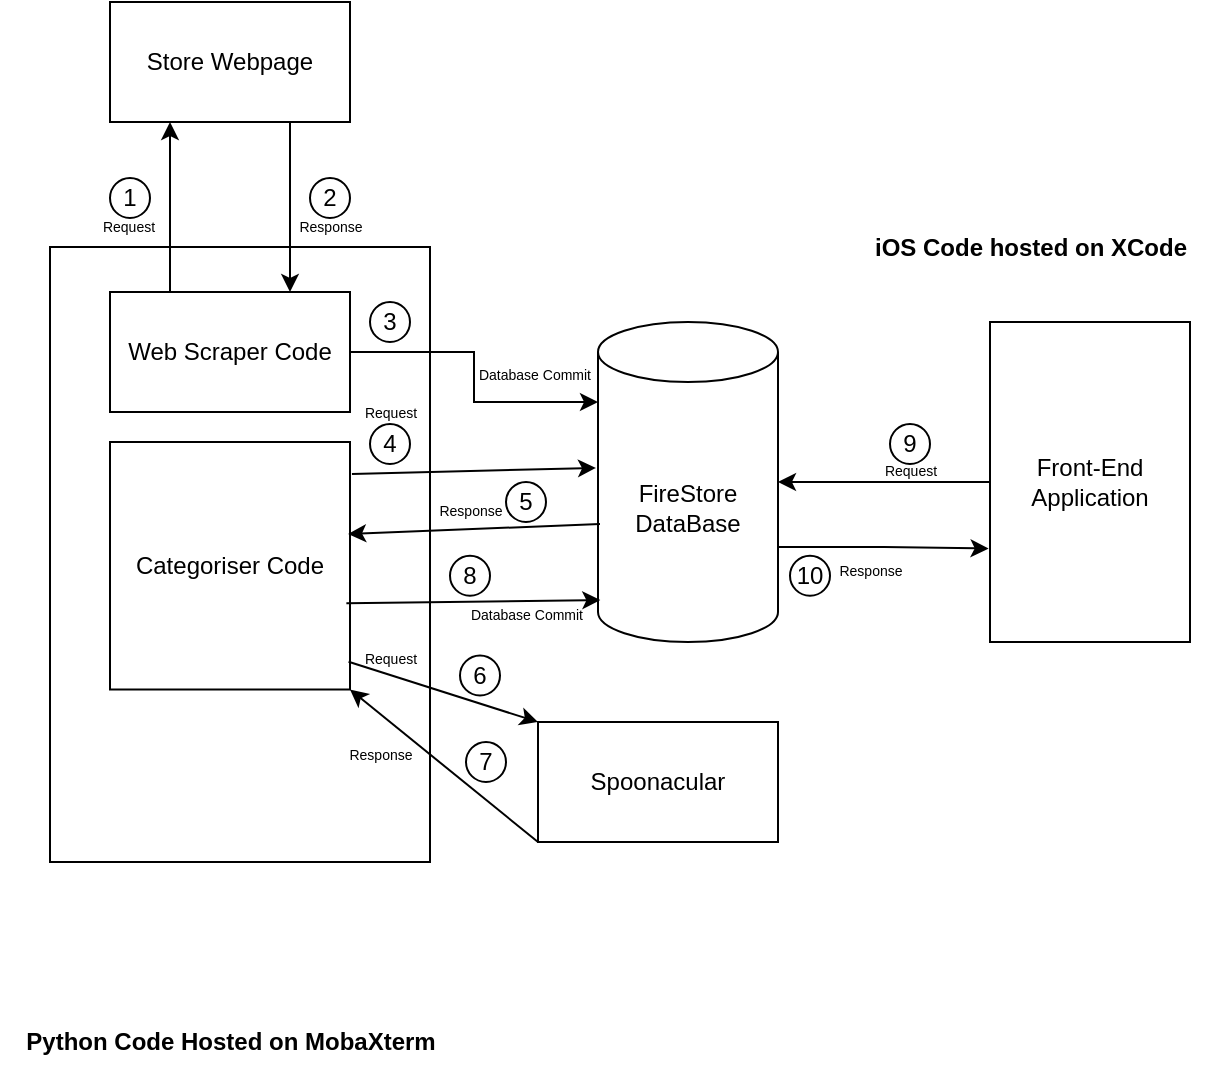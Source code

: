 <mxfile version="24.2.5" type="github">
  <diagram name="Page-1" id="VRWG1vZy8mbLd3X8vj_K">
    <mxGraphModel dx="815" dy="449" grid="1" gridSize="10" guides="1" tooltips="1" connect="1" arrows="1" fold="1" page="1" pageScale="1" pageWidth="827" pageHeight="1169" math="0" shadow="0">
      <root>
        <mxCell id="0" />
        <mxCell id="1" parent="0" />
        <mxCell id="yC2c5NxaRVqR_N39Ms-M-5" value="" style="rounded=0;whiteSpace=wrap;html=1;" vertex="1" parent="1">
          <mxGeometry x="110" y="202.5" width="190" height="307.5" as="geometry" />
        </mxCell>
        <mxCell id="yC2c5NxaRVqR_N39Ms-M-1" value="FireStore DataBase" style="shape=cylinder3;whiteSpace=wrap;html=1;boundedLbl=1;backgroundOutline=1;size=15;" vertex="1" parent="1">
          <mxGeometry x="384" y="240" width="90" height="160" as="geometry" />
        </mxCell>
        <mxCell id="yC2c5NxaRVqR_N39Ms-M-2" value="Front-End Application" style="rounded=0;whiteSpace=wrap;html=1;" vertex="1" parent="1">
          <mxGeometry x="580" y="240" width="100" height="160" as="geometry" />
        </mxCell>
        <mxCell id="yC2c5NxaRVqR_N39Ms-M-3" style="edgeStyle=orthogonalEdgeStyle;rounded=0;orthogonalLoop=1;jettySize=auto;html=1;exitX=0;exitY=0.5;exitDx=0;exitDy=0;entryX=1;entryY=0.5;entryDx=0;entryDy=0;entryPerimeter=0;" edge="1" parent="1" source="yC2c5NxaRVqR_N39Ms-M-2" target="yC2c5NxaRVqR_N39Ms-M-1">
          <mxGeometry relative="1" as="geometry" />
        </mxCell>
        <mxCell id="yC2c5NxaRVqR_N39Ms-M-13" style="edgeStyle=orthogonalEdgeStyle;rounded=0;orthogonalLoop=1;jettySize=auto;html=1;exitX=0.75;exitY=1;exitDx=0;exitDy=0;entryX=0.75;entryY=0;entryDx=0;entryDy=0;" edge="1" parent="1" source="yC2c5NxaRVqR_N39Ms-M-4" target="yC2c5NxaRVqR_N39Ms-M-6">
          <mxGeometry relative="1" as="geometry" />
        </mxCell>
        <mxCell id="yC2c5NxaRVqR_N39Ms-M-4" value="Store Webpage" style="rounded=0;whiteSpace=wrap;html=1;" vertex="1" parent="1">
          <mxGeometry x="140" y="80" width="120" height="60" as="geometry" />
        </mxCell>
        <mxCell id="yC2c5NxaRVqR_N39Ms-M-9" style="edgeStyle=orthogonalEdgeStyle;rounded=0;orthogonalLoop=1;jettySize=auto;html=1;exitX=0.25;exitY=0;exitDx=0;exitDy=0;entryX=0.25;entryY=1;entryDx=0;entryDy=0;" edge="1" parent="1" source="yC2c5NxaRVqR_N39Ms-M-6" target="yC2c5NxaRVqR_N39Ms-M-4">
          <mxGeometry relative="1" as="geometry" />
        </mxCell>
        <mxCell id="yC2c5NxaRVqR_N39Ms-M-6" value="Web Scraper Code" style="rounded=0;whiteSpace=wrap;html=1;" vertex="1" parent="1">
          <mxGeometry x="140" y="225" width="120" height="60" as="geometry" />
        </mxCell>
        <mxCell id="yC2c5NxaRVqR_N39Ms-M-8" style="edgeStyle=orthogonalEdgeStyle;rounded=0;orthogonalLoop=1;jettySize=auto;html=1;exitX=1;exitY=0.5;exitDx=0;exitDy=0;entryX=0;entryY=0;entryDx=0;entryDy=40;entryPerimeter=0;" edge="1" parent="1" source="yC2c5NxaRVqR_N39Ms-M-6" target="yC2c5NxaRVqR_N39Ms-M-1">
          <mxGeometry relative="1" as="geometry" />
        </mxCell>
        <mxCell id="yC2c5NxaRVqR_N39Ms-M-11" value="Categoriser Code" style="rounded=0;whiteSpace=wrap;html=1;" vertex="1" parent="1">
          <mxGeometry x="140" y="300" width="120" height="123.75" as="geometry" />
        </mxCell>
        <mxCell id="yC2c5NxaRVqR_N39Ms-M-15" value="&lt;b&gt;Python Code Hosted on MobaXterm&lt;/b&gt;" style="text;html=1;align=center;verticalAlign=middle;resizable=0;points=[];autosize=1;strokeColor=none;fillColor=none;" vertex="1" parent="1">
          <mxGeometry x="85" y="585" width="230" height="30" as="geometry" />
        </mxCell>
        <mxCell id="yC2c5NxaRVqR_N39Ms-M-16" value="&lt;b&gt;iOS Code hosted on XCode&lt;/b&gt;" style="text;html=1;align=center;verticalAlign=middle;resizable=0;points=[];autosize=1;strokeColor=none;fillColor=none;" vertex="1" parent="1">
          <mxGeometry x="510" y="188" width="180" height="30" as="geometry" />
        </mxCell>
        <mxCell id="yC2c5NxaRVqR_N39Ms-M-18" value="Spoonacular" style="rounded=0;whiteSpace=wrap;html=1;" vertex="1" parent="1">
          <mxGeometry x="354" y="440" width="120" height="60" as="geometry" />
        </mxCell>
        <mxCell id="yC2c5NxaRVqR_N39Ms-M-20" value="" style="endArrow=classic;html=1;rounded=0;exitX=1.008;exitY=0.129;exitDx=0;exitDy=0;exitPerimeter=0;entryX=-0.011;entryY=0.456;entryDx=0;entryDy=0;entryPerimeter=0;" edge="1" parent="1" source="yC2c5NxaRVqR_N39Ms-M-11" target="yC2c5NxaRVqR_N39Ms-M-1">
          <mxGeometry width="50" height="50" relative="1" as="geometry">
            <mxPoint x="390" y="430" as="sourcePoint" />
            <mxPoint x="440" y="380" as="targetPoint" />
          </mxGeometry>
        </mxCell>
        <mxCell id="yC2c5NxaRVqR_N39Ms-M-21" value="" style="endArrow=classic;html=1;rounded=0;exitX=0.011;exitY=0.631;exitDx=0;exitDy=0;exitPerimeter=0;entryX=0.992;entryY=0.372;entryDx=0;entryDy=0;entryPerimeter=0;" edge="1" parent="1" source="yC2c5NxaRVqR_N39Ms-M-1" target="yC2c5NxaRVqR_N39Ms-M-11">
          <mxGeometry width="50" height="50" relative="1" as="geometry">
            <mxPoint x="390" y="430" as="sourcePoint" />
            <mxPoint x="440" y="380" as="targetPoint" />
          </mxGeometry>
        </mxCell>
        <mxCell id="yC2c5NxaRVqR_N39Ms-M-22" value="" style="endArrow=classic;html=1;rounded=0;exitX=0.994;exitY=0.888;exitDx=0;exitDy=0;entryX=0;entryY=0;entryDx=0;entryDy=0;exitPerimeter=0;" edge="1" parent="1" source="yC2c5NxaRVqR_N39Ms-M-11" target="yC2c5NxaRVqR_N39Ms-M-18">
          <mxGeometry width="50" height="50" relative="1" as="geometry">
            <mxPoint x="390" y="430" as="sourcePoint" />
            <mxPoint x="440" y="380" as="targetPoint" />
          </mxGeometry>
        </mxCell>
        <mxCell id="yC2c5NxaRVqR_N39Ms-M-23" value="" style="endArrow=classic;html=1;rounded=0;exitX=0;exitY=1;exitDx=0;exitDy=0;entryX=1;entryY=1;entryDx=0;entryDy=0;" edge="1" parent="1" source="yC2c5NxaRVqR_N39Ms-M-18" target="yC2c5NxaRVqR_N39Ms-M-11">
          <mxGeometry width="50" height="50" relative="1" as="geometry">
            <mxPoint x="390" y="430" as="sourcePoint" />
            <mxPoint x="440" y="380" as="targetPoint" />
          </mxGeometry>
        </mxCell>
        <mxCell id="yC2c5NxaRVqR_N39Ms-M-24" value="1" style="ellipse;whiteSpace=wrap;html=1;aspect=fixed;strokeColor=default;align=center;verticalAlign=middle;fontFamily=Helvetica;fontSize=12;fontColor=default;fillColor=default;" vertex="1" parent="1">
          <mxGeometry x="140" y="168" width="20" height="20" as="geometry" />
        </mxCell>
        <mxCell id="yC2c5NxaRVqR_N39Ms-M-25" value="2" style="ellipse;whiteSpace=wrap;html=1;aspect=fixed;strokeColor=default;align=center;verticalAlign=middle;fontFamily=Helvetica;fontSize=12;fontColor=default;fillColor=default;" vertex="1" parent="1">
          <mxGeometry x="240" y="168" width="20" height="20" as="geometry" />
        </mxCell>
        <mxCell id="yC2c5NxaRVqR_N39Ms-M-26" value="3" style="ellipse;whiteSpace=wrap;html=1;aspect=fixed;strokeColor=default;align=center;verticalAlign=middle;fontFamily=Helvetica;fontSize=12;fontColor=default;fillColor=default;" vertex="1" parent="1">
          <mxGeometry x="270" y="230" width="20" height="20" as="geometry" />
        </mxCell>
        <mxCell id="yC2c5NxaRVqR_N39Ms-M-27" value="4" style="ellipse;whiteSpace=wrap;html=1;aspect=fixed;strokeColor=default;align=center;verticalAlign=middle;fontFamily=Helvetica;fontSize=12;fontColor=default;fillColor=default;" vertex="1" parent="1">
          <mxGeometry x="270" y="291" width="20" height="20" as="geometry" />
        </mxCell>
        <mxCell id="yC2c5NxaRVqR_N39Ms-M-29" value="5" style="ellipse;whiteSpace=wrap;html=1;aspect=fixed;strokeColor=default;align=center;verticalAlign=middle;fontFamily=Helvetica;fontSize=12;fontColor=default;fillColor=default;" vertex="1" parent="1">
          <mxGeometry x="338" y="320" width="20" height="20" as="geometry" />
        </mxCell>
        <mxCell id="yC2c5NxaRVqR_N39Ms-M-30" value="6" style="ellipse;whiteSpace=wrap;html=1;aspect=fixed;strokeColor=default;align=center;verticalAlign=middle;fontFamily=Helvetica;fontSize=12;fontColor=default;fillColor=default;" vertex="1" parent="1">
          <mxGeometry x="315" y="406.75" width="20" height="20" as="geometry" />
        </mxCell>
        <mxCell id="yC2c5NxaRVqR_N39Ms-M-31" value="7" style="ellipse;whiteSpace=wrap;html=1;aspect=fixed;strokeColor=default;align=center;verticalAlign=middle;fontFamily=Helvetica;fontSize=12;fontColor=default;fillColor=default;" vertex="1" parent="1">
          <mxGeometry x="318" y="450" width="20" height="20" as="geometry" />
        </mxCell>
        <mxCell id="yC2c5NxaRVqR_N39Ms-M-32" value="" style="endArrow=classic;html=1;rounded=0;exitX=0.985;exitY=0.652;exitDx=0;exitDy=0;exitPerimeter=0;entryX=0.013;entryY=0.869;entryDx=0;entryDy=0;entryPerimeter=0;" edge="1" parent="1" source="yC2c5NxaRVqR_N39Ms-M-11" target="yC2c5NxaRVqR_N39Ms-M-1">
          <mxGeometry width="50" height="50" relative="1" as="geometry">
            <mxPoint x="390" y="370" as="sourcePoint" />
            <mxPoint x="440" y="320" as="targetPoint" />
          </mxGeometry>
        </mxCell>
        <mxCell id="yC2c5NxaRVqR_N39Ms-M-33" value="8" style="ellipse;whiteSpace=wrap;html=1;aspect=fixed;strokeColor=default;align=center;verticalAlign=middle;fontFamily=Helvetica;fontSize=12;fontColor=default;fillColor=default;" vertex="1" parent="1">
          <mxGeometry x="310" y="356.88" width="20" height="20" as="geometry" />
        </mxCell>
        <mxCell id="yC2c5NxaRVqR_N39Ms-M-34" value="9" style="ellipse;whiteSpace=wrap;html=1;aspect=fixed;strokeColor=default;align=center;verticalAlign=middle;fontFamily=Helvetica;fontSize=12;fontColor=default;fillColor=default;" vertex="1" parent="1">
          <mxGeometry x="530" y="291" width="20" height="20" as="geometry" />
        </mxCell>
        <mxCell id="yC2c5NxaRVqR_N39Ms-M-35" value="&lt;font style=&quot;font-size: 7px;&quot;&gt;Request&lt;/font&gt;" style="text;html=1;align=center;verticalAlign=middle;resizable=0;points=[];autosize=1;strokeColor=none;fillColor=none;" vertex="1" parent="1">
          <mxGeometry x="124" y="175.5" width="50" height="30" as="geometry" />
        </mxCell>
        <mxCell id="yC2c5NxaRVqR_N39Ms-M-37" value="&lt;font style=&quot;font-size: 7px;&quot;&gt;Response&lt;/font&gt;" style="text;html=1;align=center;verticalAlign=middle;resizable=0;points=[];autosize=1;strokeColor=none;fillColor=none;" vertex="1" parent="1">
          <mxGeometry x="220" y="175.5" width="60" height="30" as="geometry" />
        </mxCell>
        <mxCell id="yC2c5NxaRVqR_N39Ms-M-38" value="&lt;font style=&quot;font-size: 7px;&quot;&gt;Database Commit&lt;/font&gt;" style="text;html=1;align=center;verticalAlign=middle;resizable=0;points=[];autosize=1;strokeColor=none;fillColor=none;" vertex="1" parent="1">
          <mxGeometry x="312" y="250" width="80" height="30" as="geometry" />
        </mxCell>
        <mxCell id="yC2c5NxaRVqR_N39Ms-M-39" value="&lt;font style=&quot;font-size: 7px;&quot;&gt;Request&lt;/font&gt;" style="text;html=1;align=center;verticalAlign=middle;resizable=0;points=[];autosize=1;strokeColor=none;fillColor=none;" vertex="1" parent="1">
          <mxGeometry x="255" y="269" width="50" height="30" as="geometry" />
        </mxCell>
        <mxCell id="yC2c5NxaRVqR_N39Ms-M-40" value="&lt;font style=&quot;font-size: 7px;&quot;&gt;Response&lt;/font&gt;" style="text;html=1;align=center;verticalAlign=middle;resizable=0;points=[];autosize=1;strokeColor=none;fillColor=none;" vertex="1" parent="1">
          <mxGeometry x="290" y="318" width="60" height="30" as="geometry" />
        </mxCell>
        <mxCell id="yC2c5NxaRVqR_N39Ms-M-41" value="&lt;font style=&quot;font-size: 7px;&quot;&gt;Request&lt;/font&gt;" style="text;html=1;align=center;verticalAlign=middle;resizable=0;points=[];autosize=1;strokeColor=none;fillColor=none;" vertex="1" parent="1">
          <mxGeometry x="255" y="391.75" width="50" height="30" as="geometry" />
        </mxCell>
        <mxCell id="yC2c5NxaRVqR_N39Ms-M-42" value="&lt;font style=&quot;font-size: 7px;&quot;&gt;Response&lt;/font&gt;" style="text;html=1;align=center;verticalAlign=middle;resizable=0;points=[];autosize=1;strokeColor=none;fillColor=none;" vertex="1" parent="1">
          <mxGeometry x="245" y="440" width="60" height="30" as="geometry" />
        </mxCell>
        <mxCell id="yC2c5NxaRVqR_N39Ms-M-43" value="&lt;font style=&quot;font-size: 7px;&quot;&gt;Database Commit&lt;/font&gt;" style="text;html=1;align=center;verticalAlign=middle;resizable=0;points=[];autosize=1;strokeColor=none;fillColor=none;" vertex="1" parent="1">
          <mxGeometry x="308" y="370" width="80" height="30" as="geometry" />
        </mxCell>
        <mxCell id="yC2c5NxaRVqR_N39Ms-M-44" value="&lt;font style=&quot;font-size: 7px;&quot;&gt;Request&lt;/font&gt;" style="text;html=1;align=center;verticalAlign=middle;resizable=0;points=[];autosize=1;strokeColor=none;fillColor=none;" vertex="1" parent="1">
          <mxGeometry x="515" y="298" width="50" height="30" as="geometry" />
        </mxCell>
        <mxCell id="yC2c5NxaRVqR_N39Ms-M-46" style="edgeStyle=orthogonalEdgeStyle;rounded=0;orthogonalLoop=1;jettySize=auto;html=1;exitX=1;exitY=0;exitDx=0;exitDy=112.5;exitPerimeter=0;entryX=-0.007;entryY=0.708;entryDx=0;entryDy=0;entryPerimeter=0;" edge="1" parent="1" source="yC2c5NxaRVqR_N39Ms-M-1" target="yC2c5NxaRVqR_N39Ms-M-2">
          <mxGeometry relative="1" as="geometry" />
        </mxCell>
        <mxCell id="yC2c5NxaRVqR_N39Ms-M-47" value="10" style="ellipse;whiteSpace=wrap;html=1;aspect=fixed;strokeColor=default;align=center;verticalAlign=middle;fontFamily=Helvetica;fontSize=12;fontColor=default;fillColor=default;" vertex="1" parent="1">
          <mxGeometry x="480" y="356.88" width="20" height="20" as="geometry" />
        </mxCell>
        <mxCell id="yC2c5NxaRVqR_N39Ms-M-48" value="&lt;font style=&quot;font-size: 7px;&quot;&gt;Response&lt;/font&gt;" style="text;html=1;align=center;verticalAlign=middle;resizable=0;points=[];autosize=1;strokeColor=none;fillColor=none;" vertex="1" parent="1">
          <mxGeometry x="490" y="348" width="60" height="30" as="geometry" />
        </mxCell>
      </root>
    </mxGraphModel>
  </diagram>
</mxfile>
